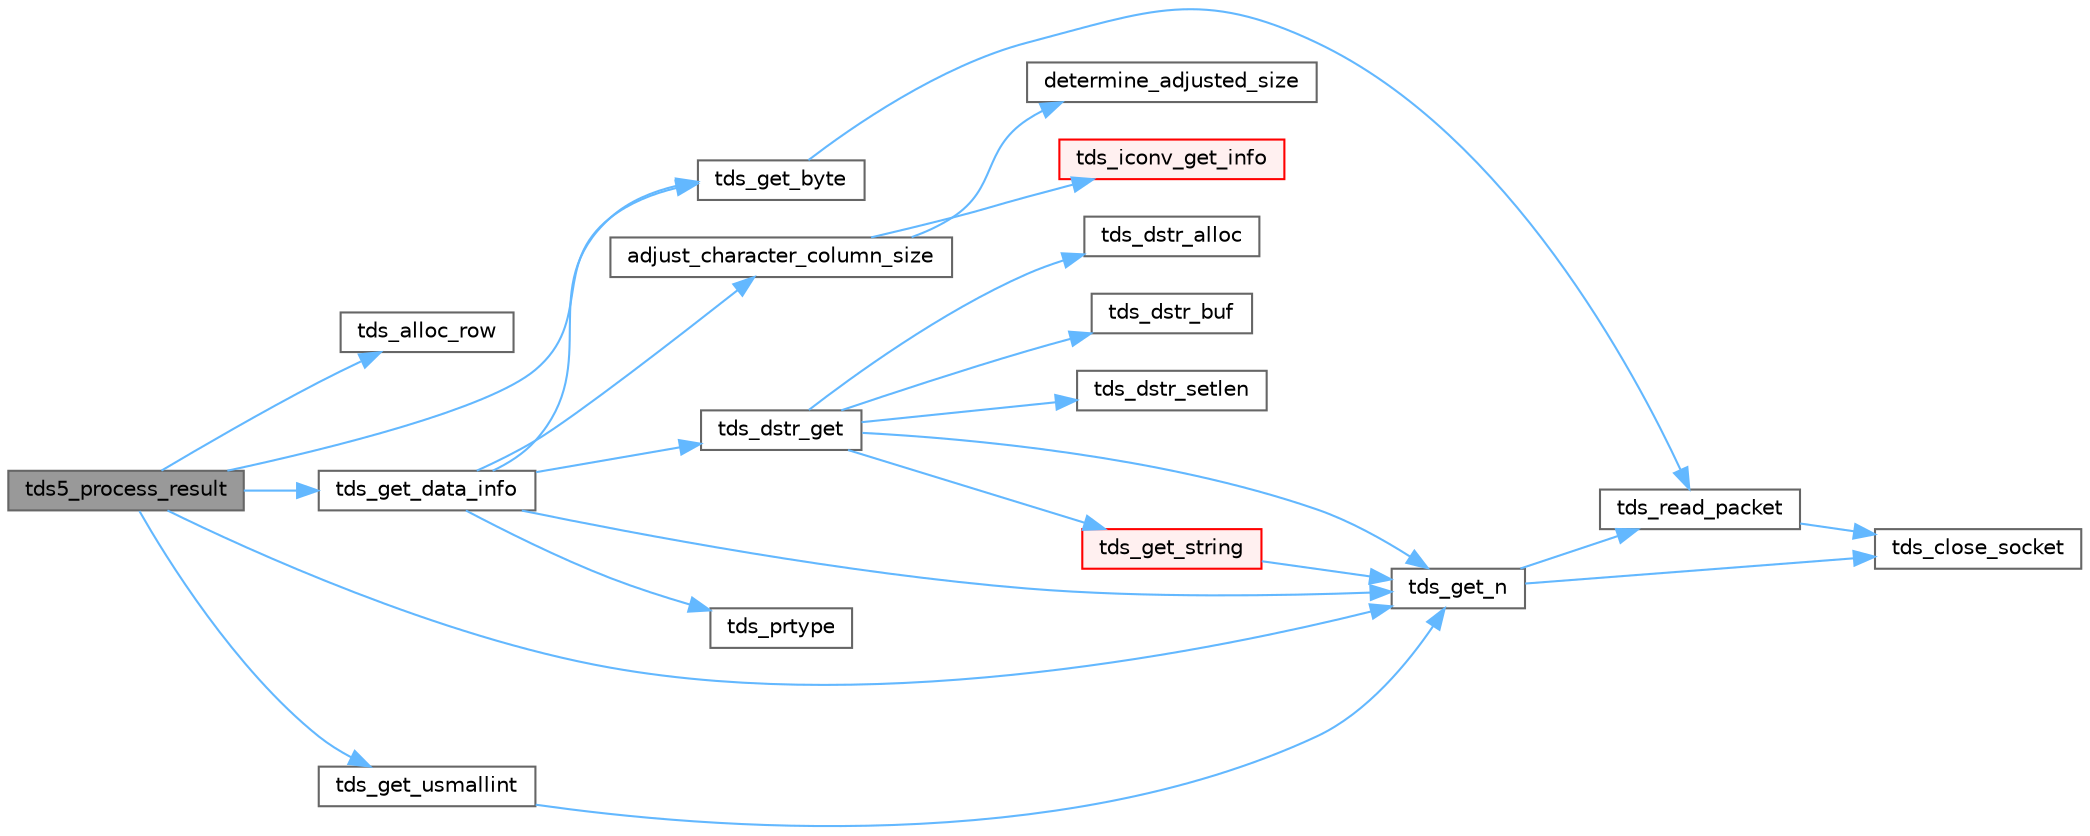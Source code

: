 digraph "tds5_process_result"
{
 // LATEX_PDF_SIZE
  bgcolor="transparent";
  edge [fontname=Helvetica,fontsize=10,labelfontname=Helvetica,labelfontsize=10];
  node [fontname=Helvetica,fontsize=10,shape=box,height=0.2,width=0.4];
  rankdir="LR";
  Node1 [id="Node000001",label="tds5_process_result",height=0.2,width=0.4,color="gray40", fillcolor="grey60", style="filled", fontcolor="black",tooltip="tds5_process_result() is the TDS 5.0 result set processing routine."];
  Node1 -> Node2 [id="edge1_Node000001_Node000002",color="steelblue1",style="solid",tooltip=" "];
  Node2 [id="Node000002",label="tds_alloc_row",height=0.2,width=0.4,color="grey40", fillcolor="white", style="filled",URL="$a00589.html#ga1224fb9277112dc2ce12531d2b73b145",tooltip="Allocate space for row store return NULL on out of memory."];
  Node1 -> Node3 [id="edge2_Node000001_Node000003",color="steelblue1",style="solid",tooltip=" "];
  Node3 [id="Node000003",label="tds_get_byte",height=0.2,width=0.4,color="grey40", fillcolor="white", style="filled",URL="$a00591.html#ga0cb72d3f6943795c39db1fa692be0a58",tooltip="Return a single byte from the input buffer."];
  Node3 -> Node4 [id="edge3_Node000003_Node000004",color="steelblue1",style="solid",tooltip=" "];
  Node4 [id="Node000004",label="tds_read_packet",height=0.2,width=0.4,color="grey40", fillcolor="white", style="filled",URL="$a00591.html#ga410619783bdf2bb60b0f27a5578e0e07",tooltip="Read in one 'packet' from the server."];
  Node4 -> Node5 [id="edge4_Node000004_Node000005",color="steelblue1",style="solid",tooltip=" "];
  Node5 [id="Node000005",label="tds_close_socket",height=0.2,width=0.4,color="grey40", fillcolor="white", style="filled",URL="$a00591.html#ga3e3f76009fce5ceedb2f42bb2c9aed2e",tooltip="Close current socket."];
  Node1 -> Node6 [id="edge5_Node000001_Node000006",color="steelblue1",style="solid",tooltip=" "];
  Node6 [id="Node000006",label="tds_get_data_info",height=0.2,width=0.4,color="grey40", fillcolor="white", style="filled",URL="$a00592.html#gad9b6b86f48be077fb44ac603845a0c27",tooltip="Reads data metadata from wire."];
  Node6 -> Node7 [id="edge6_Node000006_Node000007",color="steelblue1",style="solid",tooltip=" "];
  Node7 [id="Node000007",label="adjust_character_column_size",height=0.2,width=0.4,color="grey40", fillcolor="white", style="filled",URL="$a00592.html#ga91770634ce8c0d6f1fe007b45da186fd",tooltip="Adjust column size according to client's encoding."];
  Node7 -> Node8 [id="edge7_Node000007_Node000008",color="steelblue1",style="solid",tooltip=" "];
  Node8 [id="Node000008",label="determine_adjusted_size",height=0.2,width=0.4,color="grey40", fillcolor="white", style="filled",URL="$a00592.html#gaacb26868882440aa08de9fb952628eaf",tooltip="Allow for maximum possible size of converted data, while being careful about integer division truncat..."];
  Node7 -> Node9 [id="edge8_Node000007_Node000009",color="steelblue1",style="solid",tooltip=" "];
  Node9 [id="Node000009",label="tds_iconv_get_info",height=0.2,width=0.4,color="red", fillcolor="#FFF0F0", style="filled",URL="$a00588.html#ga1639ccaa7e17c07457bcb37f313bc52f",tooltip="Get a iconv info structure, allocate and initialize if needed."];
  Node6 -> Node13 [id="edge9_Node000006_Node000013",color="steelblue1",style="solid",tooltip=" "];
  Node13 [id="Node000013",label="tds_dstr_get",height=0.2,width=0.4,color="grey40", fillcolor="white", style="filled",URL="$a00591.html#ga017c427e9599c031be5c555cb32abe2c",tooltip="Reads a string from wire and put in a DSTR."];
  Node13 -> Node14 [id="edge10_Node000013_Node000014",color="steelblue1",style="solid",tooltip=" "];
  Node14 [id="Node000014",label="tds_dstr_alloc",height=0.2,width=0.4,color="grey40", fillcolor="white", style="filled",URL="$a00593.html#ga6aa14b8b717b51afcfb65bd55143689d",tooltip="allocate space for length char"];
  Node13 -> Node15 [id="edge11_Node000013_Node000015",color="steelblue1",style="solid",tooltip=" "];
  Node15 [id="Node000015",label="tds_dstr_buf",height=0.2,width=0.4,color="grey40", fillcolor="white", style="filled",URL="$a00593.html#gae092e53680d954bcf4f19334987d43c7",tooltip="Returns a buffer to edit the string."];
  Node13 -> Node16 [id="edge12_Node000013_Node000016",color="steelblue1",style="solid",tooltip=" "];
  Node16 [id="Node000016",label="tds_dstr_setlen",height=0.2,width=0.4,color="grey40", fillcolor="white", style="filled",URL="$a00593.html#ga0cd7863ba7c2d2da4a193234472a3d14",tooltip="limit length of string, MUST be <= current length"];
  Node13 -> Node17 [id="edge13_Node000013_Node000017",color="steelblue1",style="solid",tooltip=" "];
  Node17 [id="Node000017",label="tds_get_n",height=0.2,width=0.4,color="grey40", fillcolor="white", style="filled",URL="$a00591.html#gae777dd57e8d1bb40349d7d7d8434fddf",tooltip="Get N bytes from the buffer and return them in the already allocated space   given to us."];
  Node17 -> Node5 [id="edge14_Node000017_Node000005",color="steelblue1",style="solid",tooltip=" "];
  Node17 -> Node4 [id="edge15_Node000017_Node000004",color="steelblue1",style="solid",tooltip=" "];
  Node13 -> Node18 [id="edge16_Node000013_Node000018",color="steelblue1",style="solid",tooltip=" "];
  Node18 [id="Node000018",label="tds_get_string",height=0.2,width=0.4,color="red", fillcolor="#FFF0F0", style="filled",URL="$a00591.html#ga90f080e6e9448feac15dee1370d66802",tooltip="Fetch a string from the wire."];
  Node18 -> Node17 [id="edge17_Node000018_Node000017",color="steelblue1",style="solid",tooltip=" "];
  Node6 -> Node3 [id="edge18_Node000006_Node000003",color="steelblue1",style="solid",tooltip=" "];
  Node6 -> Node17 [id="edge19_Node000006_Node000017",color="steelblue1",style="solid",tooltip=" "];
  Node6 -> Node27 [id="edge20_Node000006_Node000027",color="steelblue1",style="solid",tooltip=" "];
  Node27 [id="Node000027",label="tds_prtype",height=0.2,width=0.4,color="grey40", fillcolor="white", style="filled",URL="$a00592.html#ga307f949194204f71f1a7e574424048b1",tooltip="Returns string representation of the given type."];
  Node1 -> Node17 [id="edge21_Node000001_Node000017",color="steelblue1",style="solid",tooltip=" "];
  Node1 -> Node28 [id="edge22_Node000001_Node000028",color="steelblue1",style="solid",tooltip=" "];
  Node28 [id="Node000028",label="tds_get_usmallint",height=0.2,width=0.4,color="grey40", fillcolor="white", style="filled",URL="$a00591.html#gad38aa5b9547817854ccba1fcc7855861",tooltip="Get an uint16 from the server."];
  Node28 -> Node17 [id="edge23_Node000028_Node000017",color="steelblue1",style="solid",tooltip=" "];
}
